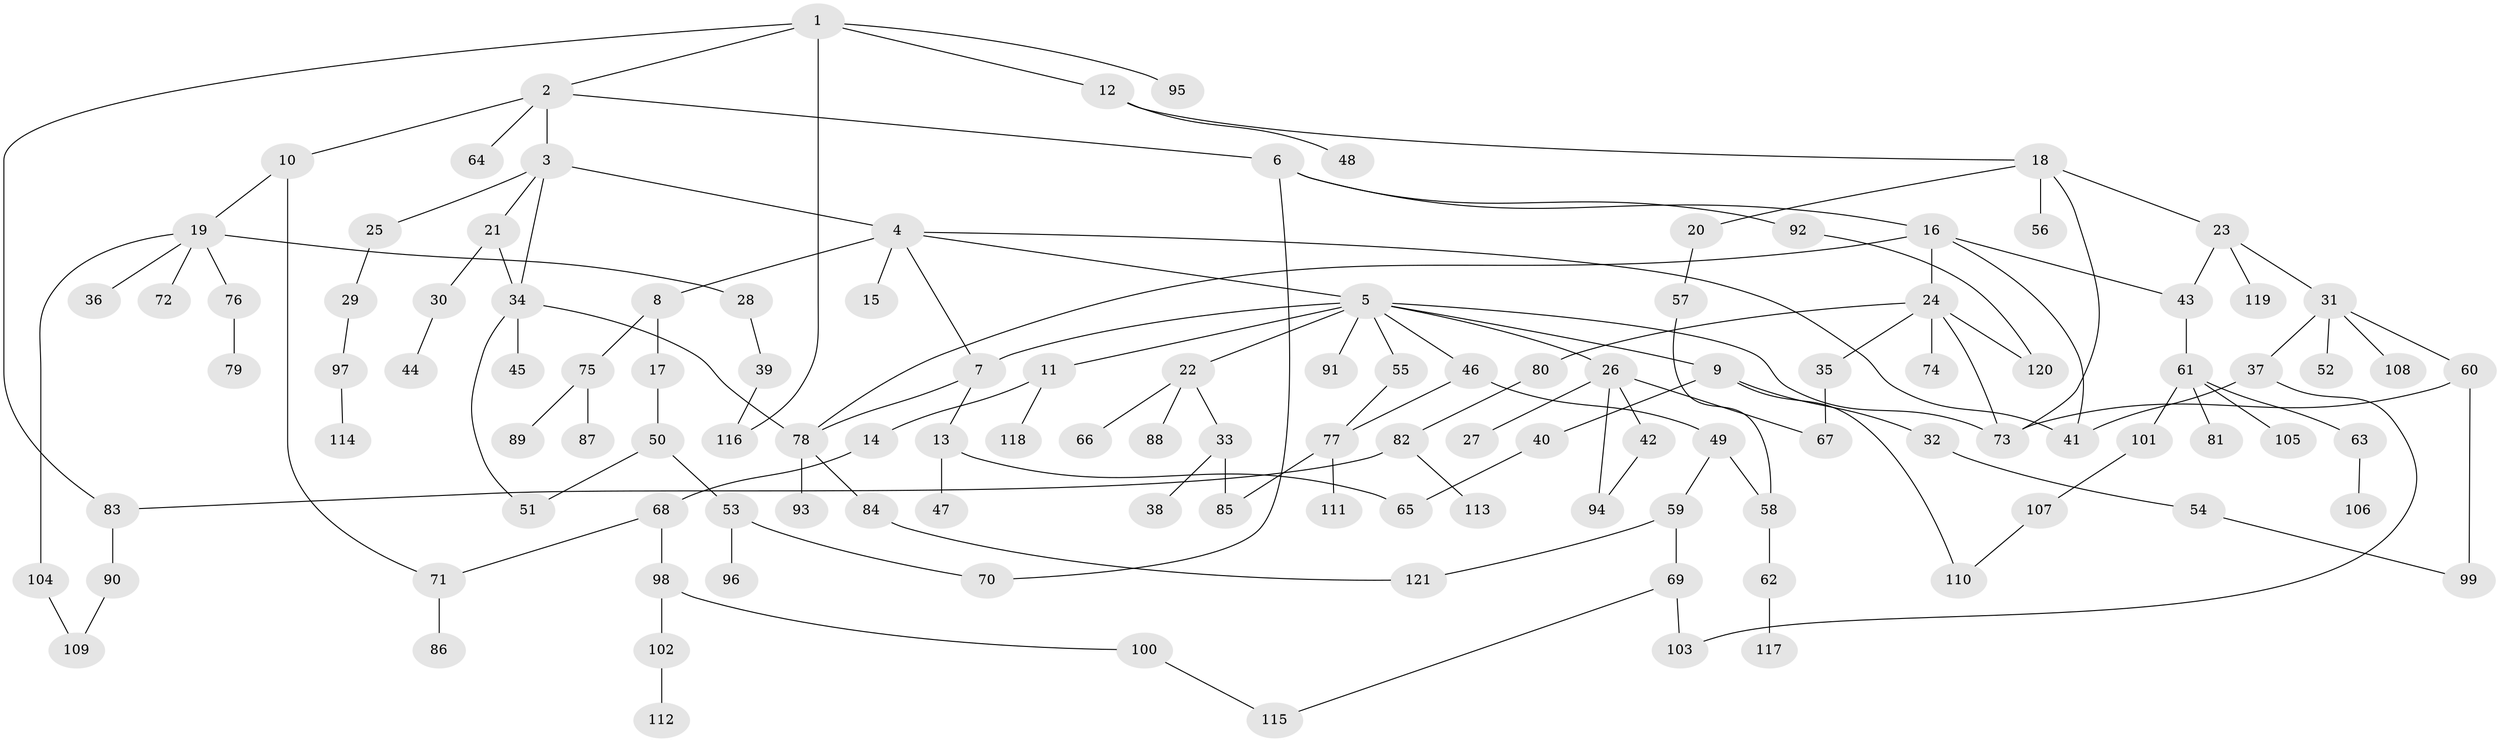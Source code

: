// coarse degree distribution, {4: 0.0963855421686747, 8: 0.024096385542168676, 11: 0.012048192771084338, 3: 0.2289156626506024, 2: 0.26506024096385544, 6: 0.03614457831325301, 7: 0.012048192771084338, 1: 0.3132530120481928, 5: 0.012048192771084338}
// Generated by graph-tools (version 1.1) at 2025/23/03/03/25 07:23:31]
// undirected, 121 vertices, 148 edges
graph export_dot {
graph [start="1"]
  node [color=gray90,style=filled];
  1;
  2;
  3;
  4;
  5;
  6;
  7;
  8;
  9;
  10;
  11;
  12;
  13;
  14;
  15;
  16;
  17;
  18;
  19;
  20;
  21;
  22;
  23;
  24;
  25;
  26;
  27;
  28;
  29;
  30;
  31;
  32;
  33;
  34;
  35;
  36;
  37;
  38;
  39;
  40;
  41;
  42;
  43;
  44;
  45;
  46;
  47;
  48;
  49;
  50;
  51;
  52;
  53;
  54;
  55;
  56;
  57;
  58;
  59;
  60;
  61;
  62;
  63;
  64;
  65;
  66;
  67;
  68;
  69;
  70;
  71;
  72;
  73;
  74;
  75;
  76;
  77;
  78;
  79;
  80;
  81;
  82;
  83;
  84;
  85;
  86;
  87;
  88;
  89;
  90;
  91;
  92;
  93;
  94;
  95;
  96;
  97;
  98;
  99;
  100;
  101;
  102;
  103;
  104;
  105;
  106;
  107;
  108;
  109;
  110;
  111;
  112;
  113;
  114;
  115;
  116;
  117;
  118;
  119;
  120;
  121;
  1 -- 2;
  1 -- 12;
  1 -- 83;
  1 -- 95;
  1 -- 116;
  2 -- 3;
  2 -- 6;
  2 -- 10;
  2 -- 64;
  3 -- 4;
  3 -- 21;
  3 -- 25;
  3 -- 34;
  4 -- 5;
  4 -- 7;
  4 -- 8;
  4 -- 15;
  4 -- 41;
  5 -- 9;
  5 -- 11;
  5 -- 22;
  5 -- 26;
  5 -- 46;
  5 -- 55;
  5 -- 73;
  5 -- 91;
  5 -- 7;
  6 -- 16;
  6 -- 70;
  6 -- 92;
  7 -- 13;
  7 -- 78;
  8 -- 17;
  8 -- 75;
  9 -- 32;
  9 -- 40;
  9 -- 110;
  10 -- 19;
  10 -- 71;
  11 -- 14;
  11 -- 118;
  12 -- 18;
  12 -- 48;
  13 -- 47;
  13 -- 65;
  14 -- 68;
  16 -- 24;
  16 -- 41;
  16 -- 43;
  16 -- 78;
  17 -- 50;
  18 -- 20;
  18 -- 23;
  18 -- 56;
  18 -- 73;
  19 -- 28;
  19 -- 36;
  19 -- 72;
  19 -- 76;
  19 -- 104;
  20 -- 57;
  21 -- 30;
  21 -- 34;
  22 -- 33;
  22 -- 66;
  22 -- 88;
  23 -- 31;
  23 -- 119;
  23 -- 43;
  24 -- 35;
  24 -- 74;
  24 -- 80;
  24 -- 120;
  24 -- 73;
  25 -- 29;
  26 -- 27;
  26 -- 42;
  26 -- 67;
  26 -- 94;
  28 -- 39;
  29 -- 97;
  30 -- 44;
  31 -- 37;
  31 -- 52;
  31 -- 60;
  31 -- 108;
  32 -- 54;
  33 -- 38;
  33 -- 85;
  34 -- 45;
  34 -- 51;
  34 -- 78;
  35 -- 67;
  37 -- 103;
  37 -- 41;
  39 -- 116;
  40 -- 65;
  42 -- 94;
  43 -- 61;
  46 -- 49;
  46 -- 77;
  49 -- 59;
  49 -- 58;
  50 -- 53;
  50 -- 51;
  53 -- 96;
  53 -- 70;
  54 -- 99;
  55 -- 77;
  57 -- 58;
  58 -- 62;
  59 -- 69;
  59 -- 121;
  60 -- 99;
  60 -- 73;
  61 -- 63;
  61 -- 81;
  61 -- 101;
  61 -- 105;
  62 -- 117;
  63 -- 106;
  68 -- 71;
  68 -- 98;
  69 -- 103;
  69 -- 115;
  71 -- 86;
  75 -- 87;
  75 -- 89;
  76 -- 79;
  77 -- 85;
  77 -- 111;
  78 -- 84;
  78 -- 93;
  80 -- 82;
  82 -- 113;
  82 -- 83;
  83 -- 90;
  84 -- 121;
  90 -- 109;
  92 -- 120;
  97 -- 114;
  98 -- 100;
  98 -- 102;
  100 -- 115;
  101 -- 107;
  102 -- 112;
  104 -- 109;
  107 -- 110;
}
